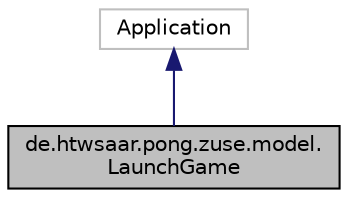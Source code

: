 digraph "de.htwsaar.pong.zuse.model.LaunchGame"
{
 // LATEX_PDF_SIZE
  edge [fontname="Helvetica",fontsize="10",labelfontname="Helvetica",labelfontsize="10"];
  node [fontname="Helvetica",fontsize="10",shape=record];
  Node1 [label="de.htwsaar.pong.zuse.model.\lLaunchGame",height=0.2,width=0.4,color="black", fillcolor="grey75", style="filled", fontcolor="black",tooltip="Klasse LaunchGame repräsentiert die Implementierung der Application."];
  Node2 -> Node1 [dir="back",color="midnightblue",fontsize="10",style="solid"];
  Node2 [label="Application",height=0.2,width=0.4,color="grey75", fillcolor="white", style="filled",tooltip=" "];
}
